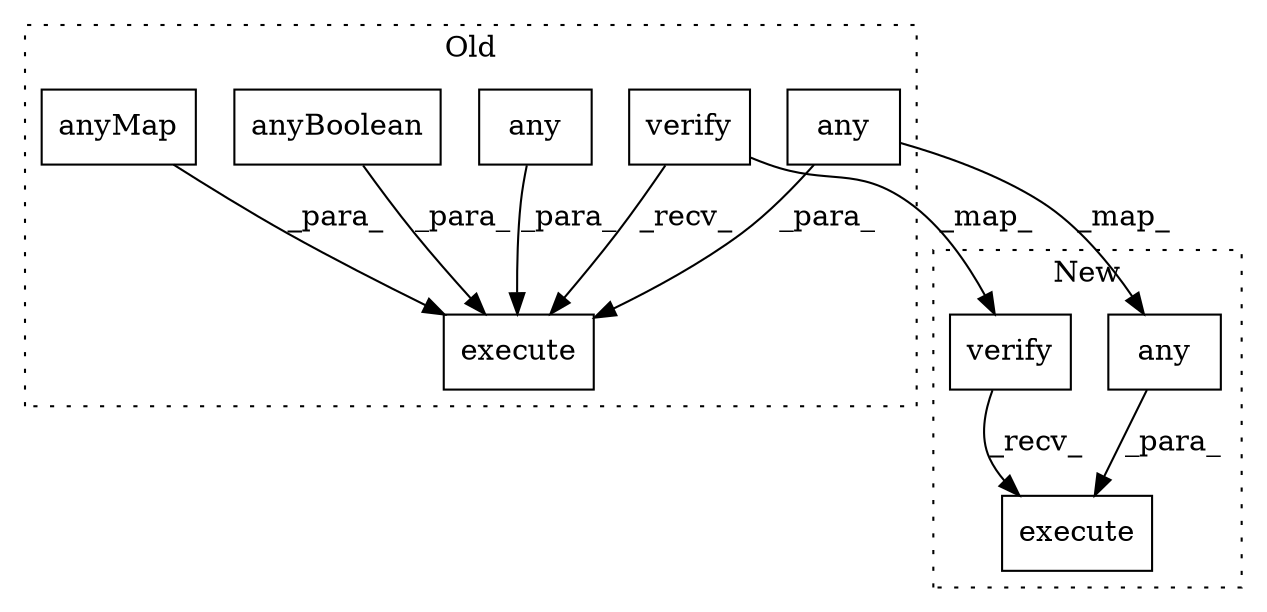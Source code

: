digraph G {
subgraph cluster0 {
1 [label="verify" a="32" s="3965,3981" l="8,2" shape="box"];
5 [label="any" a="32" s="3993" l="5" shape="box"];
6 [label="execute" a="32" s="3984,4036" l="9,2" shape="box"];
7 [label="anyBoolean" a="32" s="4017" l="12" shape="box"];
8 [label="anyMap" a="32" s="4000" l="8" shape="box"];
9 [label="any" a="32" s="4031" l="5" shape="box"];
label = "Old";
style="dotted";
}
subgraph cluster1 {
2 [label="verify" a="32" s="3735,3751" l="8,2" shape="box"];
3 [label="execute" a="32" s="3754,3768" l="9,2" shape="box"];
4 [label="any" a="32" s="3763" l="5" shape="box"];
label = "New";
style="dotted";
}
1 -> 6 [label="_recv_"];
1 -> 2 [label="_map_"];
2 -> 3 [label="_recv_"];
4 -> 3 [label="_para_"];
5 -> 4 [label="_map_"];
5 -> 6 [label="_para_"];
7 -> 6 [label="_para_"];
8 -> 6 [label="_para_"];
9 -> 6 [label="_para_"];
}